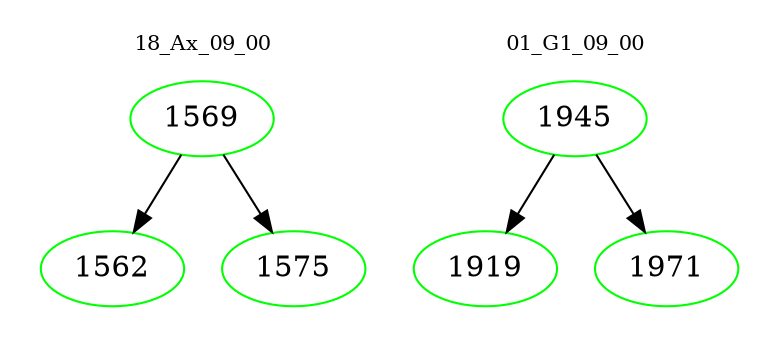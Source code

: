 digraph{
subgraph cluster_0 {
color = white
label = "18_Ax_09_00";
fontsize=10;
T0_1569 [label="1569", color="green"]
T0_1569 -> T0_1562 [color="black"]
T0_1562 [label="1562", color="green"]
T0_1569 -> T0_1575 [color="black"]
T0_1575 [label="1575", color="green"]
}
subgraph cluster_1 {
color = white
label = "01_G1_09_00";
fontsize=10;
T1_1945 [label="1945", color="green"]
T1_1945 -> T1_1919 [color="black"]
T1_1919 [label="1919", color="green"]
T1_1945 -> T1_1971 [color="black"]
T1_1971 [label="1971", color="green"]
}
}
